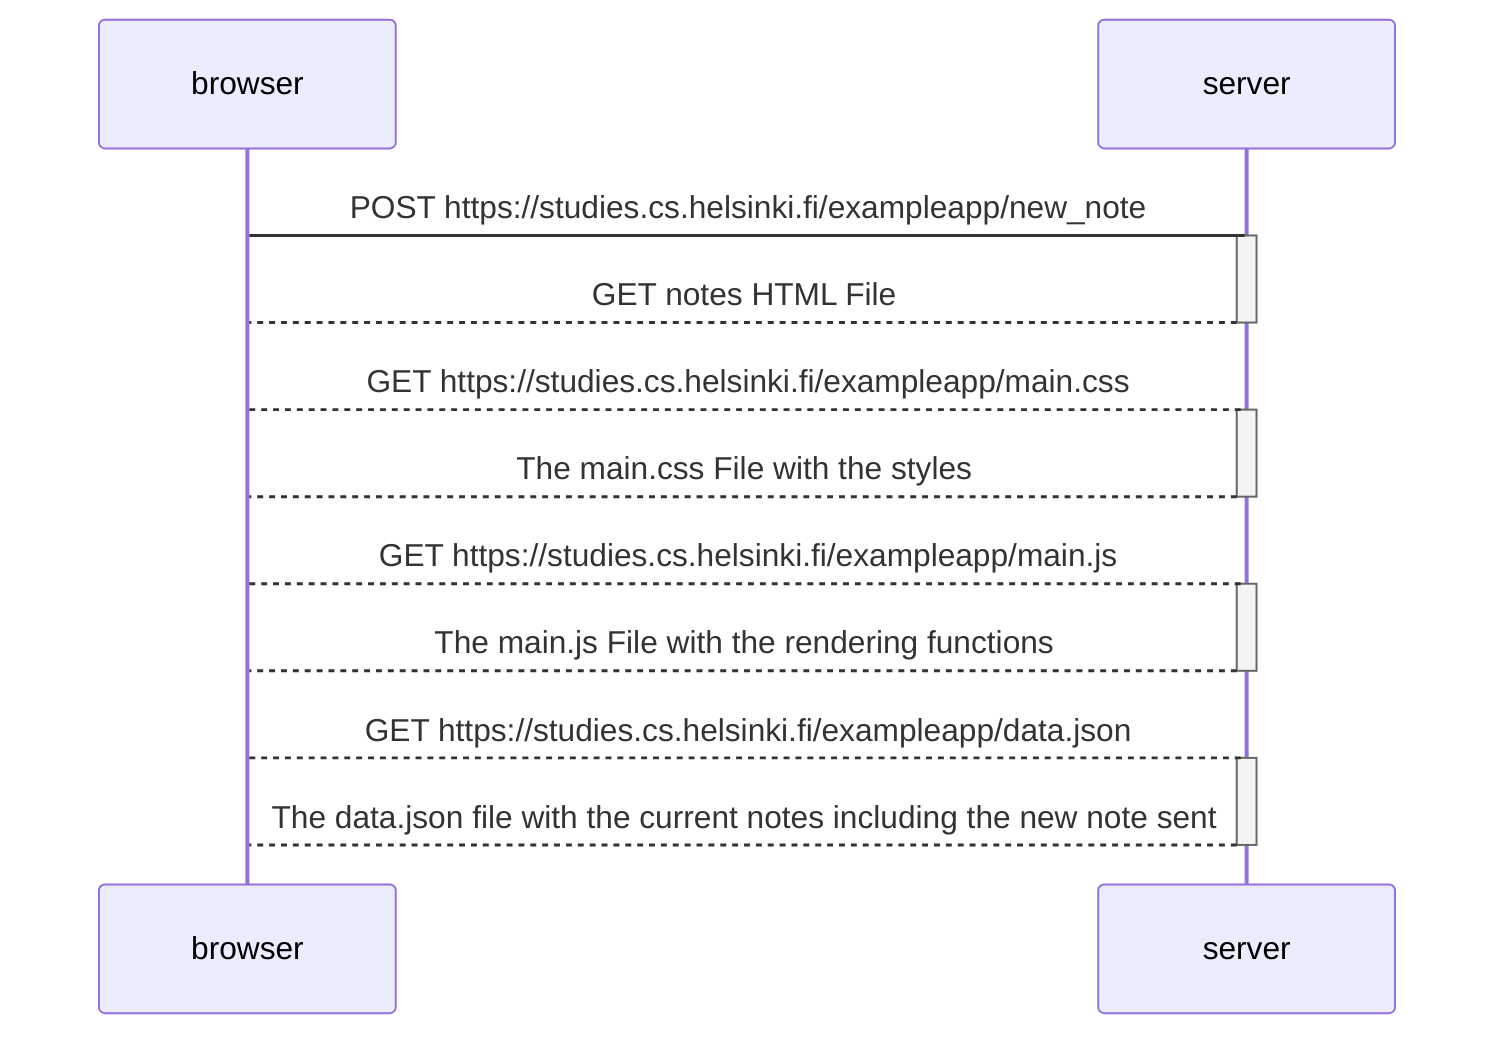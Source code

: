 sequenceDiagram
        participant browser;
        participant server;


        browser->server: POST https://studies.cs.helsinki.fi/exampleapp/new_note;
        activate server;
        server-->browser: GET notes HTML File;
        deactivate server;
        browser-->server: GET https://studies.cs.helsinki.fi/exampleapp/main.css;
        activate server
        server-->browser: The main.css File with the styles;
        deactivate server;
        browser-->server: GET https://studies.cs.helsinki.fi/exampleapp/main.js;
        activate server
        server-->browser: The main.js File with the rendering functions;
        deactivate server
        browser-->server: GET https://studies.cs.helsinki.fi/exampleapp/data.json;
        activate server
        server-->browser: The data.json file with the current notes including the new note sent;
        deactivate server